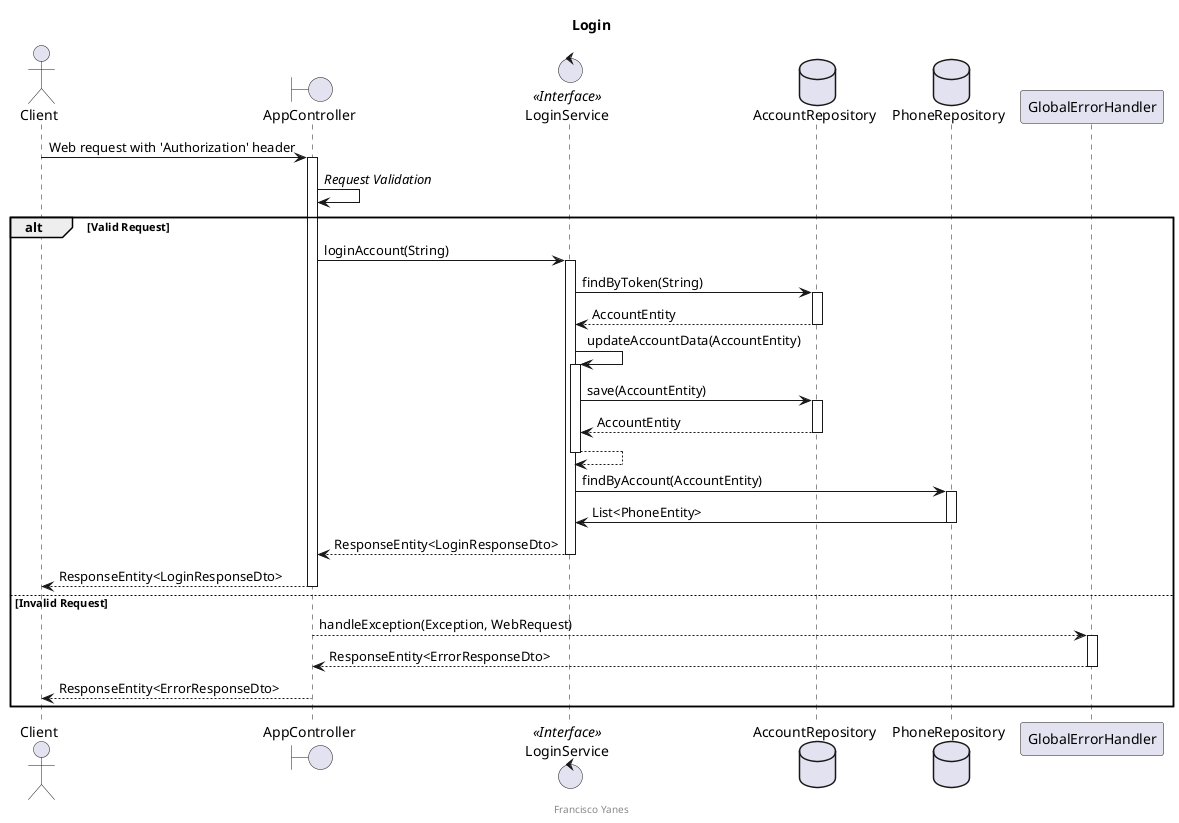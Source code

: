 @startuml login.pu

title "Login"
footer Francisco Yanes

actor Client
boundary AppController
control LoginService <<Interface>>
database AccountRepository
database PhoneRepository
participant GlobalErrorHandler

Client -> AppController: Web request with 'Authorization' header
activate AppController

AppController -> AppController: //Request Validation//

alt Valid Request

    AppController -> LoginService: loginAccount(String)
    activate LoginService

    LoginService -> AccountRepository: findByToken(String)
    activate AccountRepository

    AccountRepository --> LoginService: AccountEntity
    deactivate AccountRepository

    LoginService -> LoginService: updateAccountData(AccountEntity)
    activate LoginService

    LoginService -> AccountRepository: save(AccountEntity)
    activate AccountRepository

    AccountRepository --> LoginService: AccountEntity
    deactivate AccountRepository

    LoginService --> LoginService
    deactivate LoginService

    LoginService -> PhoneRepository: findByAccount(AccountEntity)
    activate PhoneRepository

    PhoneRepository -> LoginService: List<PhoneEntity>
    deactivate PhoneRepository

    LoginService --> AppController: ResponseEntity<LoginResponseDto>
    deactivate LoginService

    AppController --> Client: ResponseEntity<LoginResponseDto>
    deactivate AppController

else Invalid Request

    AppController --> GlobalErrorHandler: handleException(Exception, WebRequest)
    activate  GlobalErrorHandler

    GlobalErrorHandler --> AppController: ResponseEntity<ErrorResponseDto>
    deactivate  GlobalErrorHandler

    AppController --> Client: ResponseEntity<ErrorResponseDto>
    deactivate  AppController
end

@enduml
